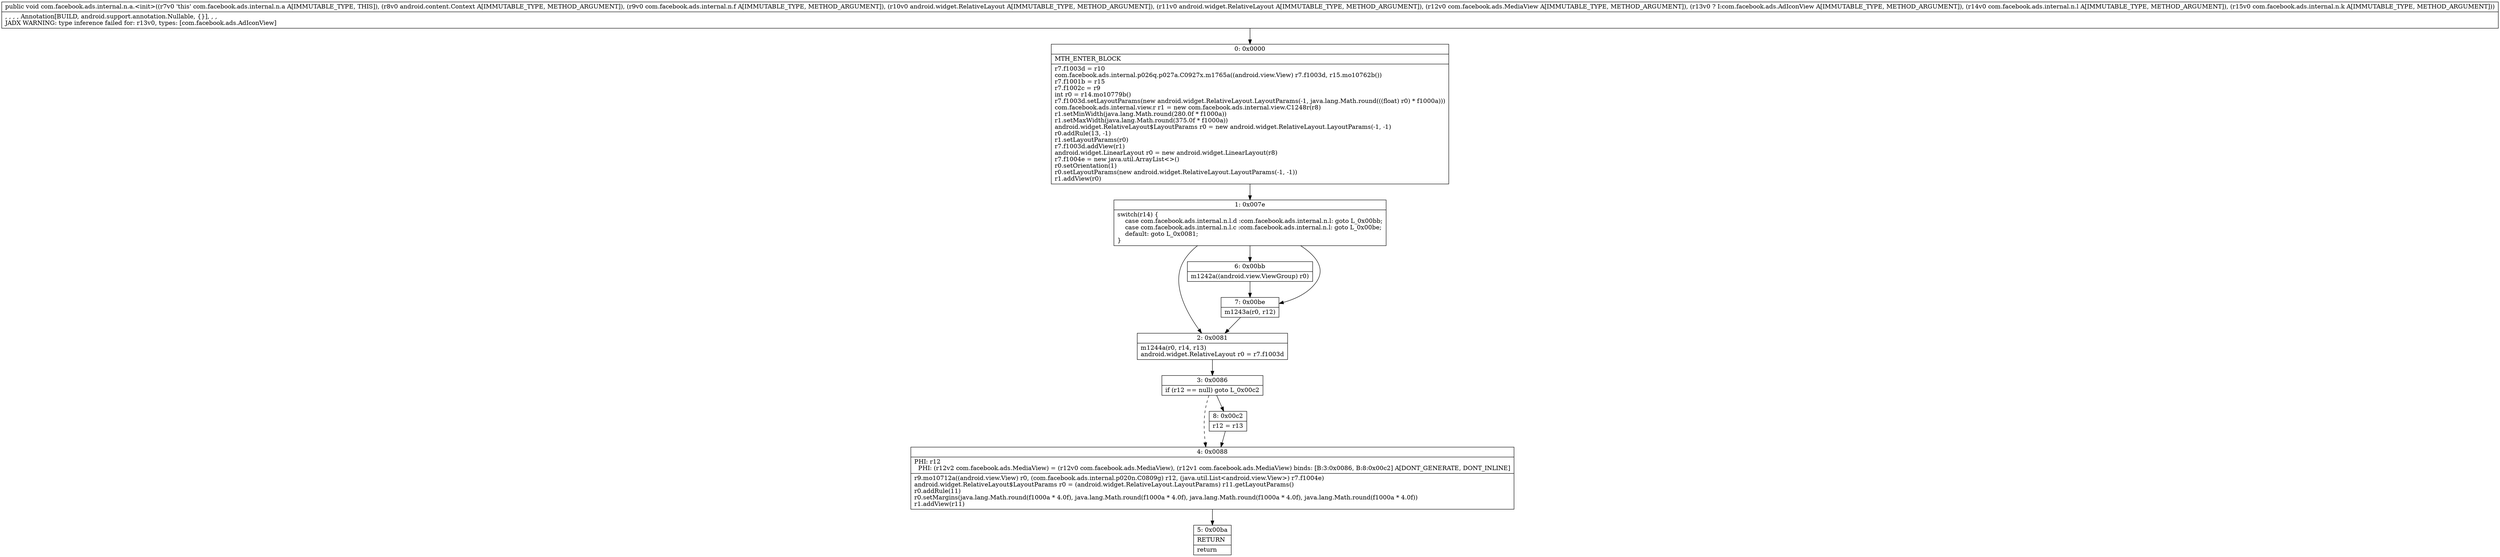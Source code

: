 digraph "CFG forcom.facebook.ads.internal.n.a.\<init\>(Landroid\/content\/Context;Lcom\/facebook\/ads\/internal\/n\/f;Landroid\/widget\/RelativeLayout;Landroid\/widget\/RelativeLayout;Lcom\/facebook\/ads\/MediaView;Lcom\/facebook\/ads\/AdIconView;Lcom\/facebook\/ads\/internal\/n\/l;Lcom\/facebook\/ads\/internal\/n\/k;)V" {
Node_0 [shape=record,label="{0\:\ 0x0000|MTH_ENTER_BLOCK\l|r7.f1003d = r10\lcom.facebook.ads.internal.p026q.p027a.C0927x.m1765a((android.view.View) r7.f1003d, r15.mo10762b())\lr7.f1001b = r15\lr7.f1002c = r9\lint r0 = r14.mo10779b()\lr7.f1003d.setLayoutParams(new android.widget.RelativeLayout.LayoutParams(\-1, java.lang.Math.round(((float) r0) * f1000a)))\lcom.facebook.ads.internal.view.r r1 = new com.facebook.ads.internal.view.C1248r(r8)\lr1.setMinWidth(java.lang.Math.round(280.0f * f1000a))\lr1.setMaxWidth(java.lang.Math.round(375.0f * f1000a))\landroid.widget.RelativeLayout$LayoutParams r0 = new android.widget.RelativeLayout.LayoutParams(\-1, \-1)\lr0.addRule(13, \-1)\lr1.setLayoutParams(r0)\lr7.f1003d.addView(r1)\landroid.widget.LinearLayout r0 = new android.widget.LinearLayout(r8)\lr7.f1004e = new java.util.ArrayList\<\>()\lr0.setOrientation(1)\lr0.setLayoutParams(new android.widget.RelativeLayout.LayoutParams(\-1, \-1))\lr1.addView(r0)\l}"];
Node_1 [shape=record,label="{1\:\ 0x007e|switch(r14) \{\l    case com.facebook.ads.internal.n.l.d :com.facebook.ads.internal.n.l: goto L_0x00bb;\l    case com.facebook.ads.internal.n.l.c :com.facebook.ads.internal.n.l: goto L_0x00be;\l    default: goto L_0x0081;\l\}\l}"];
Node_2 [shape=record,label="{2\:\ 0x0081|m1244a(r0, r14, r13)\landroid.widget.RelativeLayout r0 = r7.f1003d\l}"];
Node_3 [shape=record,label="{3\:\ 0x0086|if (r12 == null) goto L_0x00c2\l}"];
Node_4 [shape=record,label="{4\:\ 0x0088|PHI: r12 \l  PHI: (r12v2 com.facebook.ads.MediaView) = (r12v0 com.facebook.ads.MediaView), (r12v1 com.facebook.ads.MediaView) binds: [B:3:0x0086, B:8:0x00c2] A[DONT_GENERATE, DONT_INLINE]\l|r9.mo10712a((android.view.View) r0, (com.facebook.ads.internal.p020n.C0809g) r12, (java.util.List\<android.view.View\>) r7.f1004e)\landroid.widget.RelativeLayout$LayoutParams r0 = (android.widget.RelativeLayout.LayoutParams) r11.getLayoutParams()\lr0.addRule(11)\lr0.setMargins(java.lang.Math.round(f1000a * 4.0f), java.lang.Math.round(f1000a * 4.0f), java.lang.Math.round(f1000a * 4.0f), java.lang.Math.round(f1000a * 4.0f))\lr1.addView(r11)\l}"];
Node_5 [shape=record,label="{5\:\ 0x00ba|RETURN\l|return\l}"];
Node_6 [shape=record,label="{6\:\ 0x00bb|m1242a((android.view.ViewGroup) r0)\l}"];
Node_7 [shape=record,label="{7\:\ 0x00be|m1243a(r0, r12)\l}"];
Node_8 [shape=record,label="{8\:\ 0x00c2|r12 = r13\l}"];
MethodNode[shape=record,label="{public void com.facebook.ads.internal.n.a.\<init\>((r7v0 'this' com.facebook.ads.internal.n.a A[IMMUTABLE_TYPE, THIS]), (r8v0 android.content.Context A[IMMUTABLE_TYPE, METHOD_ARGUMENT]), (r9v0 com.facebook.ads.internal.n.f A[IMMUTABLE_TYPE, METHOD_ARGUMENT]), (r10v0 android.widget.RelativeLayout A[IMMUTABLE_TYPE, METHOD_ARGUMENT]), (r11v0 android.widget.RelativeLayout A[IMMUTABLE_TYPE, METHOD_ARGUMENT]), (r12v0 com.facebook.ads.MediaView A[IMMUTABLE_TYPE, METHOD_ARGUMENT]), (r13v0 ? I:com.facebook.ads.AdIconView A[IMMUTABLE_TYPE, METHOD_ARGUMENT]), (r14v0 com.facebook.ads.internal.n.l A[IMMUTABLE_TYPE, METHOD_ARGUMENT]), (r15v0 com.facebook.ads.internal.n.k A[IMMUTABLE_TYPE, METHOD_ARGUMENT]))  | , , , , Annotation[BUILD, android.support.annotation.Nullable, \{\}], , , \lJADX WARNING: type inference failed for: r13v0, types: [com.facebook.ads.AdIconView]\l}"];
MethodNode -> Node_0;
Node_0 -> Node_1;
Node_1 -> Node_2;
Node_1 -> Node_6;
Node_1 -> Node_7;
Node_2 -> Node_3;
Node_3 -> Node_4[style=dashed];
Node_3 -> Node_8;
Node_4 -> Node_5;
Node_6 -> Node_7;
Node_7 -> Node_2;
Node_8 -> Node_4;
}

